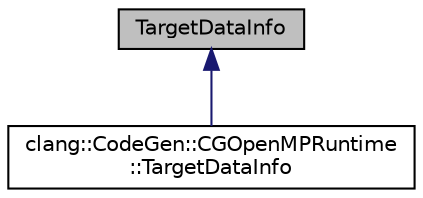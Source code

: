 digraph "TargetDataInfo"
{
 // LATEX_PDF_SIZE
  bgcolor="transparent";
  edge [fontname="Helvetica",fontsize="10",labelfontname="Helvetica",labelfontsize="10"];
  node [fontname="Helvetica",fontsize="10",shape=record];
  Node1 [label="TargetDataInfo",height=0.2,width=0.4,color="black", fillcolor="grey75", style="filled", fontcolor="black",tooltip=" "];
  Node1 -> Node2 [dir="back",color="midnightblue",fontsize="10",style="solid",fontname="Helvetica"];
  Node2 [label="clang::CodeGen::CGOpenMPRuntime\l::TargetDataInfo",height=0.2,width=0.4,color="black",URL="$classclang_1_1CodeGen_1_1CGOpenMPRuntime_1_1TargetDataInfo.html",tooltip="Struct that keeps all the relevant information that should be kept throughout a 'target data' region."];
}
